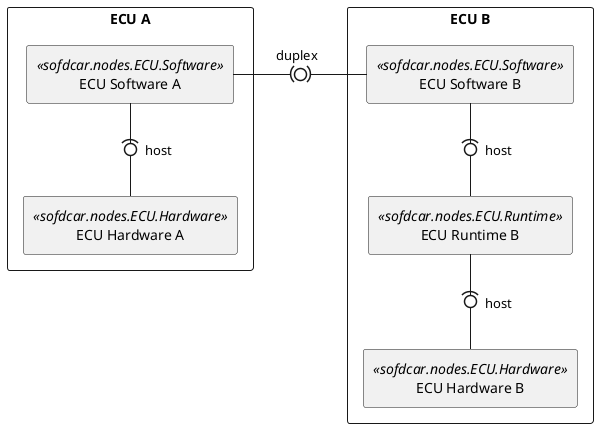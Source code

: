 @startuml
skinparam componentStyle rectangle

rectangle "ECU A" {
    [ECU Software A] <<sofdcar.nodes.ECU.Software>> as ECUSoftwareA
    [ECU Hardware A] <<sofdcar.nodes.ECU.Hardware>>  as ECUHardwareA
    ECUSoftwareA -(0- ECUHardwareA : "  host"
}

rectangle "ECU B" {
    [ECU Hardware B] <<sofdcar.nodes.ECU.Hardware>> as ECUHardwareB
    [ECU Software B] <<sofdcar.nodes.ECU.Software>> as ECUSoftwareB
    [ECU Runtime B] <<sofdcar.nodes.ECU.Runtime>> as ECURuntimeB
    ECUSoftwareB -(0- ECURuntimeB: "  host"
    ECURuntimeB -(0- ECUHardwareB: "  host"
}

ECUSoftwareA -ri(0)- ECUSoftwareB: "     duplex       "

@enduml
